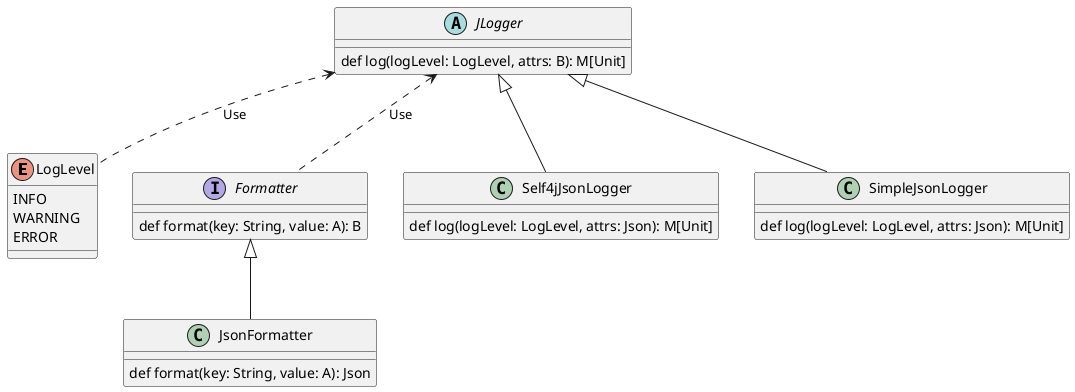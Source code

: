 @startuml
enum LogLevel {
    INFO
    WARNING
    ERROR
}

interface Formatter {
  def format(key: String, value: A): B
}

class JsonFormatter {
  def format(key: String, value: A): Json 
}

abstract class JLogger {
  def log(logLevel: LogLevel, attrs: B): M[Unit]
}

class Self4jJsonLogger {
  def log(logLevel: LogLevel, attrs: Json): M[Unit]
}

class SimpleJsonLogger {
  def log(logLevel: LogLevel, attrs: Json): M[Unit]
}

JLogger <|-- Self4jJsonLogger
JLogger <|-- SimpleJsonLogger
JLogger <.. LogLevel:Use
JLogger <.. Formatter:Use

Formatter <|-- JsonFormatter
@enduml